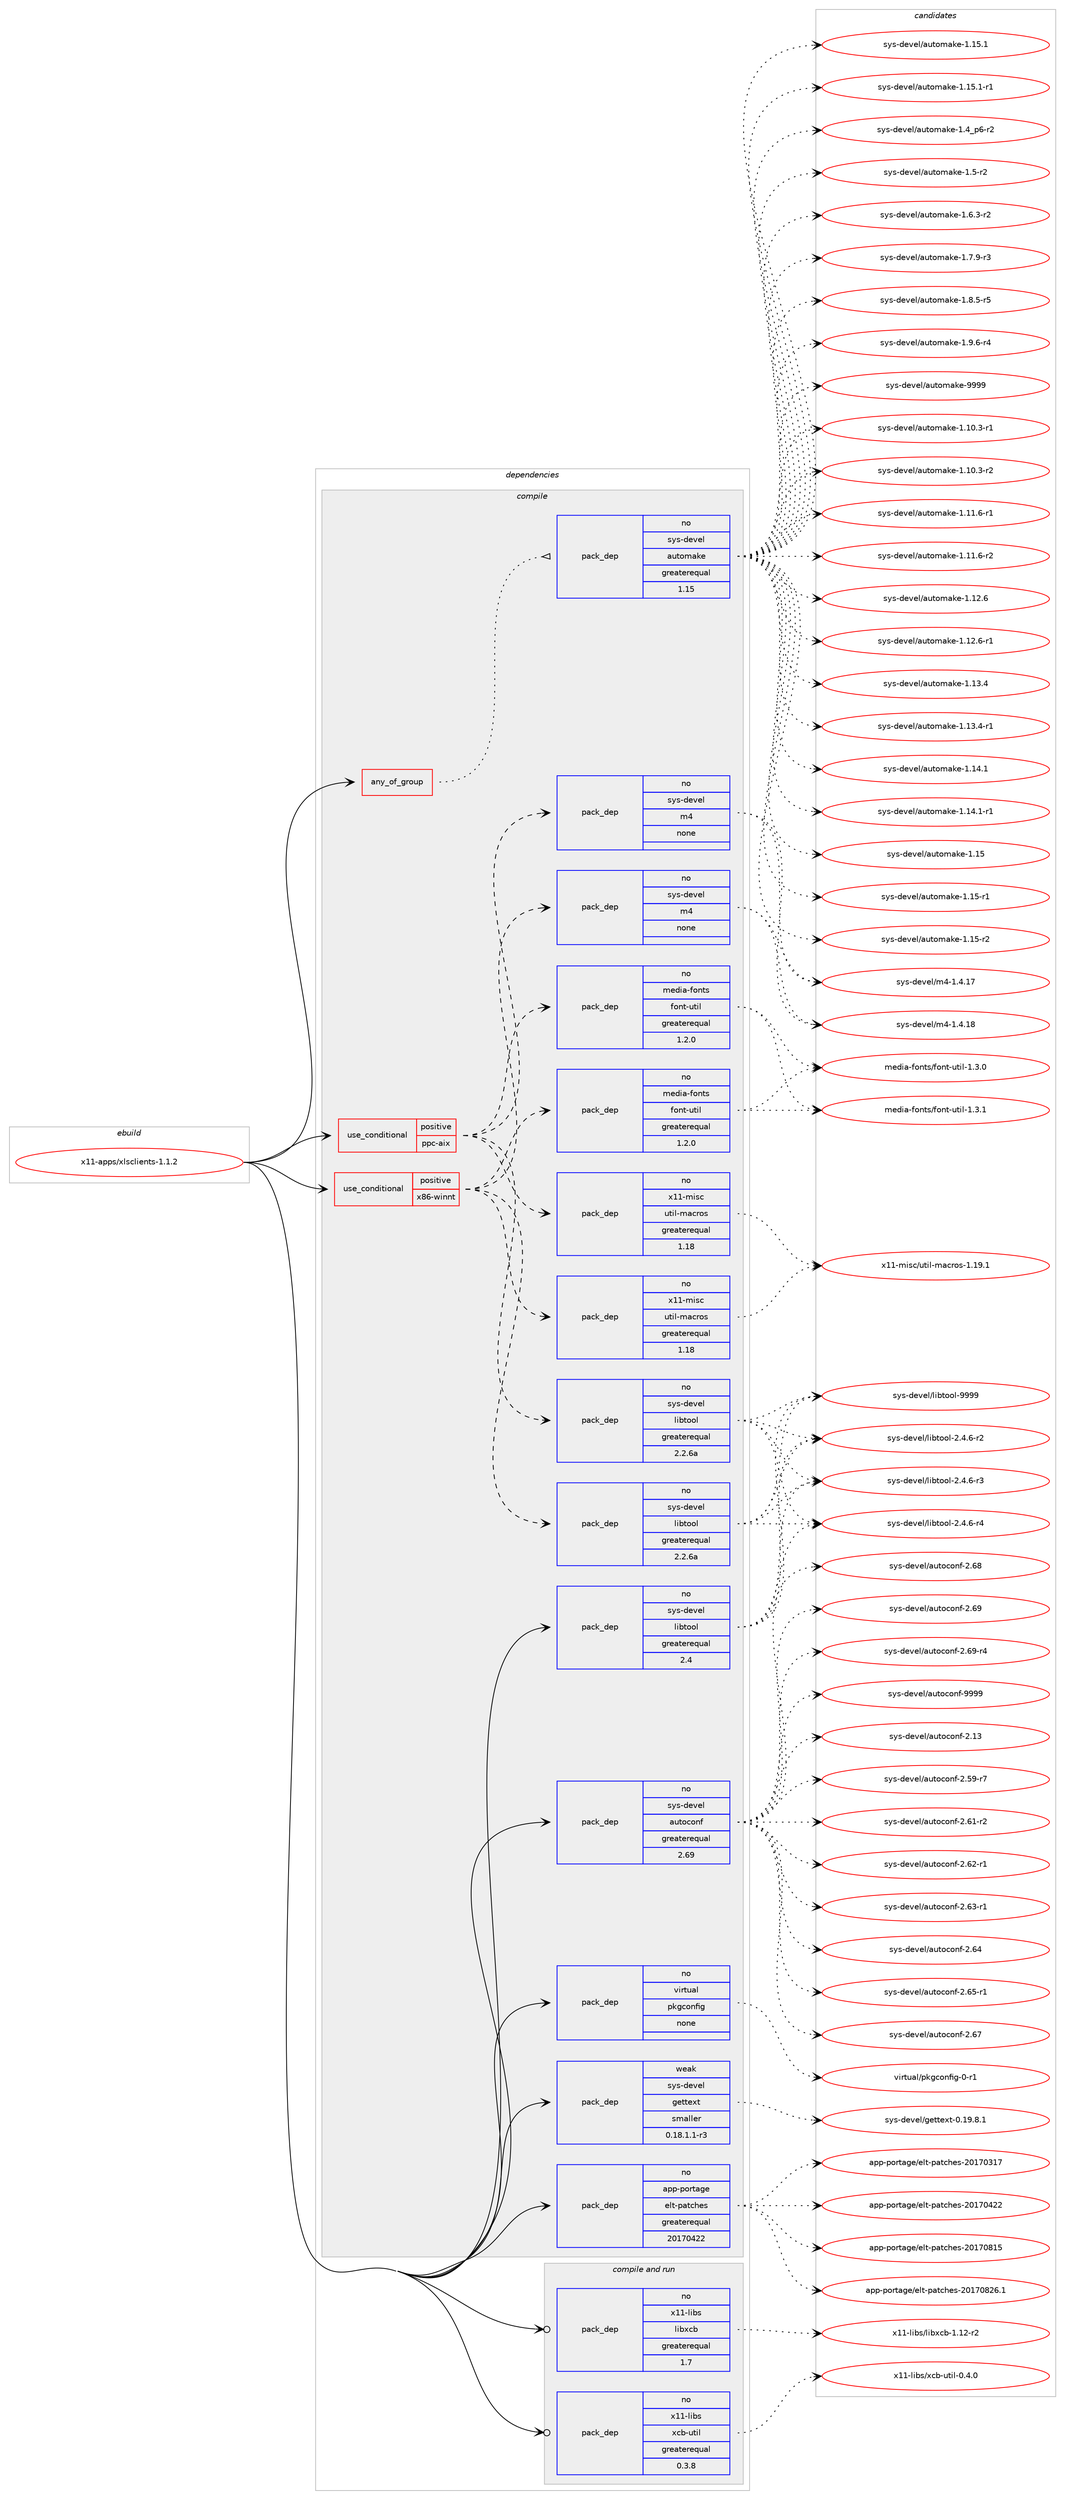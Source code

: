 digraph prolog {

# *************
# Graph options
# *************

newrank=true;
concentrate=true;
compound=true;
graph [rankdir=LR,fontname=Helvetica,fontsize=10,ranksep=1.5];#, ranksep=2.5, nodesep=0.2];
edge  [arrowhead=vee];
node  [fontname=Helvetica,fontsize=10];

# **********
# The ebuild
# **********

subgraph cluster_leftcol {
color=gray;
rank=same;
label=<<i>ebuild</i>>;
id [label="x11-apps/xlsclients-1.1.2", color=red, width=4, href="../x11-apps/xlsclients-1.1.2.svg"];
}

# ****************
# The dependencies
# ****************

subgraph cluster_midcol {
color=gray;
label=<<i>dependencies</i>>;
subgraph cluster_compile {
fillcolor="#eeeeee";
style=filled;
label=<<i>compile</i>>;
subgraph any9078 {
dependency510668 [label=<<TABLE BORDER="0" CELLBORDER="1" CELLSPACING="0" CELLPADDING="4"><TR><TD CELLPADDING="10">any_of_group</TD></TR></TABLE>>, shape=none, color=red];subgraph pack379681 {
dependency510669 [label=<<TABLE BORDER="0" CELLBORDER="1" CELLSPACING="0" CELLPADDING="4" WIDTH="220"><TR><TD ROWSPAN="6" CELLPADDING="30">pack_dep</TD></TR><TR><TD WIDTH="110">no</TD></TR><TR><TD>sys-devel</TD></TR><TR><TD>automake</TD></TR><TR><TD>greaterequal</TD></TR><TR><TD>1.15</TD></TR></TABLE>>, shape=none, color=blue];
}
dependency510668:e -> dependency510669:w [weight=20,style="dotted",arrowhead="oinv"];
}
id:e -> dependency510668:w [weight=20,style="solid",arrowhead="vee"];
subgraph cond121570 {
dependency510670 [label=<<TABLE BORDER="0" CELLBORDER="1" CELLSPACING="0" CELLPADDING="4"><TR><TD ROWSPAN="3" CELLPADDING="10">use_conditional</TD></TR><TR><TD>positive</TD></TR><TR><TD>ppc-aix</TD></TR></TABLE>>, shape=none, color=red];
subgraph pack379682 {
dependency510671 [label=<<TABLE BORDER="0" CELLBORDER="1" CELLSPACING="0" CELLPADDING="4" WIDTH="220"><TR><TD ROWSPAN="6" CELLPADDING="30">pack_dep</TD></TR><TR><TD WIDTH="110">no</TD></TR><TR><TD>sys-devel</TD></TR><TR><TD>libtool</TD></TR><TR><TD>greaterequal</TD></TR><TR><TD>2.2.6a</TD></TR></TABLE>>, shape=none, color=blue];
}
dependency510670:e -> dependency510671:w [weight=20,style="dashed",arrowhead="vee"];
subgraph pack379683 {
dependency510672 [label=<<TABLE BORDER="0" CELLBORDER="1" CELLSPACING="0" CELLPADDING="4" WIDTH="220"><TR><TD ROWSPAN="6" CELLPADDING="30">pack_dep</TD></TR><TR><TD WIDTH="110">no</TD></TR><TR><TD>sys-devel</TD></TR><TR><TD>m4</TD></TR><TR><TD>none</TD></TR><TR><TD></TD></TR></TABLE>>, shape=none, color=blue];
}
dependency510670:e -> dependency510672:w [weight=20,style="dashed",arrowhead="vee"];
subgraph pack379684 {
dependency510673 [label=<<TABLE BORDER="0" CELLBORDER="1" CELLSPACING="0" CELLPADDING="4" WIDTH="220"><TR><TD ROWSPAN="6" CELLPADDING="30">pack_dep</TD></TR><TR><TD WIDTH="110">no</TD></TR><TR><TD>x11-misc</TD></TR><TR><TD>util-macros</TD></TR><TR><TD>greaterequal</TD></TR><TR><TD>1.18</TD></TR></TABLE>>, shape=none, color=blue];
}
dependency510670:e -> dependency510673:w [weight=20,style="dashed",arrowhead="vee"];
subgraph pack379685 {
dependency510674 [label=<<TABLE BORDER="0" CELLBORDER="1" CELLSPACING="0" CELLPADDING="4" WIDTH="220"><TR><TD ROWSPAN="6" CELLPADDING="30">pack_dep</TD></TR><TR><TD WIDTH="110">no</TD></TR><TR><TD>media-fonts</TD></TR><TR><TD>font-util</TD></TR><TR><TD>greaterequal</TD></TR><TR><TD>1.2.0</TD></TR></TABLE>>, shape=none, color=blue];
}
dependency510670:e -> dependency510674:w [weight=20,style="dashed",arrowhead="vee"];
}
id:e -> dependency510670:w [weight=20,style="solid",arrowhead="vee"];
subgraph cond121571 {
dependency510675 [label=<<TABLE BORDER="0" CELLBORDER="1" CELLSPACING="0" CELLPADDING="4"><TR><TD ROWSPAN="3" CELLPADDING="10">use_conditional</TD></TR><TR><TD>positive</TD></TR><TR><TD>x86-winnt</TD></TR></TABLE>>, shape=none, color=red];
subgraph pack379686 {
dependency510676 [label=<<TABLE BORDER="0" CELLBORDER="1" CELLSPACING="0" CELLPADDING="4" WIDTH="220"><TR><TD ROWSPAN="6" CELLPADDING="30">pack_dep</TD></TR><TR><TD WIDTH="110">no</TD></TR><TR><TD>sys-devel</TD></TR><TR><TD>libtool</TD></TR><TR><TD>greaterequal</TD></TR><TR><TD>2.2.6a</TD></TR></TABLE>>, shape=none, color=blue];
}
dependency510675:e -> dependency510676:w [weight=20,style="dashed",arrowhead="vee"];
subgraph pack379687 {
dependency510677 [label=<<TABLE BORDER="0" CELLBORDER="1" CELLSPACING="0" CELLPADDING="4" WIDTH="220"><TR><TD ROWSPAN="6" CELLPADDING="30">pack_dep</TD></TR><TR><TD WIDTH="110">no</TD></TR><TR><TD>sys-devel</TD></TR><TR><TD>m4</TD></TR><TR><TD>none</TD></TR><TR><TD></TD></TR></TABLE>>, shape=none, color=blue];
}
dependency510675:e -> dependency510677:w [weight=20,style="dashed",arrowhead="vee"];
subgraph pack379688 {
dependency510678 [label=<<TABLE BORDER="0" CELLBORDER="1" CELLSPACING="0" CELLPADDING="4" WIDTH="220"><TR><TD ROWSPAN="6" CELLPADDING="30">pack_dep</TD></TR><TR><TD WIDTH="110">no</TD></TR><TR><TD>x11-misc</TD></TR><TR><TD>util-macros</TD></TR><TR><TD>greaterequal</TD></TR><TR><TD>1.18</TD></TR></TABLE>>, shape=none, color=blue];
}
dependency510675:e -> dependency510678:w [weight=20,style="dashed",arrowhead="vee"];
subgraph pack379689 {
dependency510679 [label=<<TABLE BORDER="0" CELLBORDER="1" CELLSPACING="0" CELLPADDING="4" WIDTH="220"><TR><TD ROWSPAN="6" CELLPADDING="30">pack_dep</TD></TR><TR><TD WIDTH="110">no</TD></TR><TR><TD>media-fonts</TD></TR><TR><TD>font-util</TD></TR><TR><TD>greaterequal</TD></TR><TR><TD>1.2.0</TD></TR></TABLE>>, shape=none, color=blue];
}
dependency510675:e -> dependency510679:w [weight=20,style="dashed",arrowhead="vee"];
}
id:e -> dependency510675:w [weight=20,style="solid",arrowhead="vee"];
subgraph pack379690 {
dependency510680 [label=<<TABLE BORDER="0" CELLBORDER="1" CELLSPACING="0" CELLPADDING="4" WIDTH="220"><TR><TD ROWSPAN="6" CELLPADDING="30">pack_dep</TD></TR><TR><TD WIDTH="110">no</TD></TR><TR><TD>app-portage</TD></TR><TR><TD>elt-patches</TD></TR><TR><TD>greaterequal</TD></TR><TR><TD>20170422</TD></TR></TABLE>>, shape=none, color=blue];
}
id:e -> dependency510680:w [weight=20,style="solid",arrowhead="vee"];
subgraph pack379691 {
dependency510681 [label=<<TABLE BORDER="0" CELLBORDER="1" CELLSPACING="0" CELLPADDING="4" WIDTH="220"><TR><TD ROWSPAN="6" CELLPADDING="30">pack_dep</TD></TR><TR><TD WIDTH="110">no</TD></TR><TR><TD>sys-devel</TD></TR><TR><TD>autoconf</TD></TR><TR><TD>greaterequal</TD></TR><TR><TD>2.69</TD></TR></TABLE>>, shape=none, color=blue];
}
id:e -> dependency510681:w [weight=20,style="solid",arrowhead="vee"];
subgraph pack379692 {
dependency510682 [label=<<TABLE BORDER="0" CELLBORDER="1" CELLSPACING="0" CELLPADDING="4" WIDTH="220"><TR><TD ROWSPAN="6" CELLPADDING="30">pack_dep</TD></TR><TR><TD WIDTH="110">no</TD></TR><TR><TD>sys-devel</TD></TR><TR><TD>libtool</TD></TR><TR><TD>greaterequal</TD></TR><TR><TD>2.4</TD></TR></TABLE>>, shape=none, color=blue];
}
id:e -> dependency510682:w [weight=20,style="solid",arrowhead="vee"];
subgraph pack379693 {
dependency510683 [label=<<TABLE BORDER="0" CELLBORDER="1" CELLSPACING="0" CELLPADDING="4" WIDTH="220"><TR><TD ROWSPAN="6" CELLPADDING="30">pack_dep</TD></TR><TR><TD WIDTH="110">no</TD></TR><TR><TD>virtual</TD></TR><TR><TD>pkgconfig</TD></TR><TR><TD>none</TD></TR><TR><TD></TD></TR></TABLE>>, shape=none, color=blue];
}
id:e -> dependency510683:w [weight=20,style="solid",arrowhead="vee"];
subgraph pack379694 {
dependency510684 [label=<<TABLE BORDER="0" CELLBORDER="1" CELLSPACING="0" CELLPADDING="4" WIDTH="220"><TR><TD ROWSPAN="6" CELLPADDING="30">pack_dep</TD></TR><TR><TD WIDTH="110">weak</TD></TR><TR><TD>sys-devel</TD></TR><TR><TD>gettext</TD></TR><TR><TD>smaller</TD></TR><TR><TD>0.18.1.1-r3</TD></TR></TABLE>>, shape=none, color=blue];
}
id:e -> dependency510684:w [weight=20,style="solid",arrowhead="vee"];
}
subgraph cluster_compileandrun {
fillcolor="#eeeeee";
style=filled;
label=<<i>compile and run</i>>;
subgraph pack379695 {
dependency510685 [label=<<TABLE BORDER="0" CELLBORDER="1" CELLSPACING="0" CELLPADDING="4" WIDTH="220"><TR><TD ROWSPAN="6" CELLPADDING="30">pack_dep</TD></TR><TR><TD WIDTH="110">no</TD></TR><TR><TD>x11-libs</TD></TR><TR><TD>libxcb</TD></TR><TR><TD>greaterequal</TD></TR><TR><TD>1.7</TD></TR></TABLE>>, shape=none, color=blue];
}
id:e -> dependency510685:w [weight=20,style="solid",arrowhead="odotvee"];
subgraph pack379696 {
dependency510686 [label=<<TABLE BORDER="0" CELLBORDER="1" CELLSPACING="0" CELLPADDING="4" WIDTH="220"><TR><TD ROWSPAN="6" CELLPADDING="30">pack_dep</TD></TR><TR><TD WIDTH="110">no</TD></TR><TR><TD>x11-libs</TD></TR><TR><TD>xcb-util</TD></TR><TR><TD>greaterequal</TD></TR><TR><TD>0.3.8</TD></TR></TABLE>>, shape=none, color=blue];
}
id:e -> dependency510686:w [weight=20,style="solid",arrowhead="odotvee"];
}
subgraph cluster_run {
fillcolor="#eeeeee";
style=filled;
label=<<i>run</i>>;
}
}

# **************
# The candidates
# **************

subgraph cluster_choices {
rank=same;
color=gray;
label=<<i>candidates</i>>;

subgraph choice379681 {
color=black;
nodesep=1;
choice11512111545100101118101108479711711611110997107101454946494846514511449 [label="sys-devel/automake-1.10.3-r1", color=red, width=4,href="../sys-devel/automake-1.10.3-r1.svg"];
choice11512111545100101118101108479711711611110997107101454946494846514511450 [label="sys-devel/automake-1.10.3-r2", color=red, width=4,href="../sys-devel/automake-1.10.3-r2.svg"];
choice11512111545100101118101108479711711611110997107101454946494946544511449 [label="sys-devel/automake-1.11.6-r1", color=red, width=4,href="../sys-devel/automake-1.11.6-r1.svg"];
choice11512111545100101118101108479711711611110997107101454946494946544511450 [label="sys-devel/automake-1.11.6-r2", color=red, width=4,href="../sys-devel/automake-1.11.6-r2.svg"];
choice1151211154510010111810110847971171161111099710710145494649504654 [label="sys-devel/automake-1.12.6", color=red, width=4,href="../sys-devel/automake-1.12.6.svg"];
choice11512111545100101118101108479711711611110997107101454946495046544511449 [label="sys-devel/automake-1.12.6-r1", color=red, width=4,href="../sys-devel/automake-1.12.6-r1.svg"];
choice1151211154510010111810110847971171161111099710710145494649514652 [label="sys-devel/automake-1.13.4", color=red, width=4,href="../sys-devel/automake-1.13.4.svg"];
choice11512111545100101118101108479711711611110997107101454946495146524511449 [label="sys-devel/automake-1.13.4-r1", color=red, width=4,href="../sys-devel/automake-1.13.4-r1.svg"];
choice1151211154510010111810110847971171161111099710710145494649524649 [label="sys-devel/automake-1.14.1", color=red, width=4,href="../sys-devel/automake-1.14.1.svg"];
choice11512111545100101118101108479711711611110997107101454946495246494511449 [label="sys-devel/automake-1.14.1-r1", color=red, width=4,href="../sys-devel/automake-1.14.1-r1.svg"];
choice115121115451001011181011084797117116111109971071014549464953 [label="sys-devel/automake-1.15", color=red, width=4,href="../sys-devel/automake-1.15.svg"];
choice1151211154510010111810110847971171161111099710710145494649534511449 [label="sys-devel/automake-1.15-r1", color=red, width=4,href="../sys-devel/automake-1.15-r1.svg"];
choice1151211154510010111810110847971171161111099710710145494649534511450 [label="sys-devel/automake-1.15-r2", color=red, width=4,href="../sys-devel/automake-1.15-r2.svg"];
choice1151211154510010111810110847971171161111099710710145494649534649 [label="sys-devel/automake-1.15.1", color=red, width=4,href="../sys-devel/automake-1.15.1.svg"];
choice11512111545100101118101108479711711611110997107101454946495346494511449 [label="sys-devel/automake-1.15.1-r1", color=red, width=4,href="../sys-devel/automake-1.15.1-r1.svg"];
choice115121115451001011181011084797117116111109971071014549465295112544511450 [label="sys-devel/automake-1.4_p6-r2", color=red, width=4,href="../sys-devel/automake-1.4_p6-r2.svg"];
choice11512111545100101118101108479711711611110997107101454946534511450 [label="sys-devel/automake-1.5-r2", color=red, width=4,href="../sys-devel/automake-1.5-r2.svg"];
choice115121115451001011181011084797117116111109971071014549465446514511450 [label="sys-devel/automake-1.6.3-r2", color=red, width=4,href="../sys-devel/automake-1.6.3-r2.svg"];
choice115121115451001011181011084797117116111109971071014549465546574511451 [label="sys-devel/automake-1.7.9-r3", color=red, width=4,href="../sys-devel/automake-1.7.9-r3.svg"];
choice115121115451001011181011084797117116111109971071014549465646534511453 [label="sys-devel/automake-1.8.5-r5", color=red, width=4,href="../sys-devel/automake-1.8.5-r5.svg"];
choice115121115451001011181011084797117116111109971071014549465746544511452 [label="sys-devel/automake-1.9.6-r4", color=red, width=4,href="../sys-devel/automake-1.9.6-r4.svg"];
choice115121115451001011181011084797117116111109971071014557575757 [label="sys-devel/automake-9999", color=red, width=4,href="../sys-devel/automake-9999.svg"];
dependency510669:e -> choice11512111545100101118101108479711711611110997107101454946494846514511449:w [style=dotted,weight="100"];
dependency510669:e -> choice11512111545100101118101108479711711611110997107101454946494846514511450:w [style=dotted,weight="100"];
dependency510669:e -> choice11512111545100101118101108479711711611110997107101454946494946544511449:w [style=dotted,weight="100"];
dependency510669:e -> choice11512111545100101118101108479711711611110997107101454946494946544511450:w [style=dotted,weight="100"];
dependency510669:e -> choice1151211154510010111810110847971171161111099710710145494649504654:w [style=dotted,weight="100"];
dependency510669:e -> choice11512111545100101118101108479711711611110997107101454946495046544511449:w [style=dotted,weight="100"];
dependency510669:e -> choice1151211154510010111810110847971171161111099710710145494649514652:w [style=dotted,weight="100"];
dependency510669:e -> choice11512111545100101118101108479711711611110997107101454946495146524511449:w [style=dotted,weight="100"];
dependency510669:e -> choice1151211154510010111810110847971171161111099710710145494649524649:w [style=dotted,weight="100"];
dependency510669:e -> choice11512111545100101118101108479711711611110997107101454946495246494511449:w [style=dotted,weight="100"];
dependency510669:e -> choice115121115451001011181011084797117116111109971071014549464953:w [style=dotted,weight="100"];
dependency510669:e -> choice1151211154510010111810110847971171161111099710710145494649534511449:w [style=dotted,weight="100"];
dependency510669:e -> choice1151211154510010111810110847971171161111099710710145494649534511450:w [style=dotted,weight="100"];
dependency510669:e -> choice1151211154510010111810110847971171161111099710710145494649534649:w [style=dotted,weight="100"];
dependency510669:e -> choice11512111545100101118101108479711711611110997107101454946495346494511449:w [style=dotted,weight="100"];
dependency510669:e -> choice115121115451001011181011084797117116111109971071014549465295112544511450:w [style=dotted,weight="100"];
dependency510669:e -> choice11512111545100101118101108479711711611110997107101454946534511450:w [style=dotted,weight="100"];
dependency510669:e -> choice115121115451001011181011084797117116111109971071014549465446514511450:w [style=dotted,weight="100"];
dependency510669:e -> choice115121115451001011181011084797117116111109971071014549465546574511451:w [style=dotted,weight="100"];
dependency510669:e -> choice115121115451001011181011084797117116111109971071014549465646534511453:w [style=dotted,weight="100"];
dependency510669:e -> choice115121115451001011181011084797117116111109971071014549465746544511452:w [style=dotted,weight="100"];
dependency510669:e -> choice115121115451001011181011084797117116111109971071014557575757:w [style=dotted,weight="100"];
}
subgraph choice379682 {
color=black;
nodesep=1;
choice1151211154510010111810110847108105981161111111084550465246544511450 [label="sys-devel/libtool-2.4.6-r2", color=red, width=4,href="../sys-devel/libtool-2.4.6-r2.svg"];
choice1151211154510010111810110847108105981161111111084550465246544511451 [label="sys-devel/libtool-2.4.6-r3", color=red, width=4,href="../sys-devel/libtool-2.4.6-r3.svg"];
choice1151211154510010111810110847108105981161111111084550465246544511452 [label="sys-devel/libtool-2.4.6-r4", color=red, width=4,href="../sys-devel/libtool-2.4.6-r4.svg"];
choice1151211154510010111810110847108105981161111111084557575757 [label="sys-devel/libtool-9999", color=red, width=4,href="../sys-devel/libtool-9999.svg"];
dependency510671:e -> choice1151211154510010111810110847108105981161111111084550465246544511450:w [style=dotted,weight="100"];
dependency510671:e -> choice1151211154510010111810110847108105981161111111084550465246544511451:w [style=dotted,weight="100"];
dependency510671:e -> choice1151211154510010111810110847108105981161111111084550465246544511452:w [style=dotted,weight="100"];
dependency510671:e -> choice1151211154510010111810110847108105981161111111084557575757:w [style=dotted,weight="100"];
}
subgraph choice379683 {
color=black;
nodesep=1;
choice11512111545100101118101108471095245494652464955 [label="sys-devel/m4-1.4.17", color=red, width=4,href="../sys-devel/m4-1.4.17.svg"];
choice11512111545100101118101108471095245494652464956 [label="sys-devel/m4-1.4.18", color=red, width=4,href="../sys-devel/m4-1.4.18.svg"];
dependency510672:e -> choice11512111545100101118101108471095245494652464955:w [style=dotted,weight="100"];
dependency510672:e -> choice11512111545100101118101108471095245494652464956:w [style=dotted,weight="100"];
}
subgraph choice379684 {
color=black;
nodesep=1;
choice120494945109105115994711711610510845109979911411111545494649574649 [label="x11-misc/util-macros-1.19.1", color=red, width=4,href="../x11-misc/util-macros-1.19.1.svg"];
dependency510673:e -> choice120494945109105115994711711610510845109979911411111545494649574649:w [style=dotted,weight="100"];
}
subgraph choice379685 {
color=black;
nodesep=1;
choice10910110010597451021111101161154710211111011645117116105108454946514648 [label="media-fonts/font-util-1.3.0", color=red, width=4,href="../media-fonts/font-util-1.3.0.svg"];
choice10910110010597451021111101161154710211111011645117116105108454946514649 [label="media-fonts/font-util-1.3.1", color=red, width=4,href="../media-fonts/font-util-1.3.1.svg"];
dependency510674:e -> choice10910110010597451021111101161154710211111011645117116105108454946514648:w [style=dotted,weight="100"];
dependency510674:e -> choice10910110010597451021111101161154710211111011645117116105108454946514649:w [style=dotted,weight="100"];
}
subgraph choice379686 {
color=black;
nodesep=1;
choice1151211154510010111810110847108105981161111111084550465246544511450 [label="sys-devel/libtool-2.4.6-r2", color=red, width=4,href="../sys-devel/libtool-2.4.6-r2.svg"];
choice1151211154510010111810110847108105981161111111084550465246544511451 [label="sys-devel/libtool-2.4.6-r3", color=red, width=4,href="../sys-devel/libtool-2.4.6-r3.svg"];
choice1151211154510010111810110847108105981161111111084550465246544511452 [label="sys-devel/libtool-2.4.6-r4", color=red, width=4,href="../sys-devel/libtool-2.4.6-r4.svg"];
choice1151211154510010111810110847108105981161111111084557575757 [label="sys-devel/libtool-9999", color=red, width=4,href="../sys-devel/libtool-9999.svg"];
dependency510676:e -> choice1151211154510010111810110847108105981161111111084550465246544511450:w [style=dotted,weight="100"];
dependency510676:e -> choice1151211154510010111810110847108105981161111111084550465246544511451:w [style=dotted,weight="100"];
dependency510676:e -> choice1151211154510010111810110847108105981161111111084550465246544511452:w [style=dotted,weight="100"];
dependency510676:e -> choice1151211154510010111810110847108105981161111111084557575757:w [style=dotted,weight="100"];
}
subgraph choice379687 {
color=black;
nodesep=1;
choice11512111545100101118101108471095245494652464955 [label="sys-devel/m4-1.4.17", color=red, width=4,href="../sys-devel/m4-1.4.17.svg"];
choice11512111545100101118101108471095245494652464956 [label="sys-devel/m4-1.4.18", color=red, width=4,href="../sys-devel/m4-1.4.18.svg"];
dependency510677:e -> choice11512111545100101118101108471095245494652464955:w [style=dotted,weight="100"];
dependency510677:e -> choice11512111545100101118101108471095245494652464956:w [style=dotted,weight="100"];
}
subgraph choice379688 {
color=black;
nodesep=1;
choice120494945109105115994711711610510845109979911411111545494649574649 [label="x11-misc/util-macros-1.19.1", color=red, width=4,href="../x11-misc/util-macros-1.19.1.svg"];
dependency510678:e -> choice120494945109105115994711711610510845109979911411111545494649574649:w [style=dotted,weight="100"];
}
subgraph choice379689 {
color=black;
nodesep=1;
choice10910110010597451021111101161154710211111011645117116105108454946514648 [label="media-fonts/font-util-1.3.0", color=red, width=4,href="../media-fonts/font-util-1.3.0.svg"];
choice10910110010597451021111101161154710211111011645117116105108454946514649 [label="media-fonts/font-util-1.3.1", color=red, width=4,href="../media-fonts/font-util-1.3.1.svg"];
dependency510679:e -> choice10910110010597451021111101161154710211111011645117116105108454946514648:w [style=dotted,weight="100"];
dependency510679:e -> choice10910110010597451021111101161154710211111011645117116105108454946514649:w [style=dotted,weight="100"];
}
subgraph choice379690 {
color=black;
nodesep=1;
choice97112112451121111141169710310147101108116451129711699104101115455048495548514955 [label="app-portage/elt-patches-20170317", color=red, width=4,href="../app-portage/elt-patches-20170317.svg"];
choice97112112451121111141169710310147101108116451129711699104101115455048495548525050 [label="app-portage/elt-patches-20170422", color=red, width=4,href="../app-portage/elt-patches-20170422.svg"];
choice97112112451121111141169710310147101108116451129711699104101115455048495548564953 [label="app-portage/elt-patches-20170815", color=red, width=4,href="../app-portage/elt-patches-20170815.svg"];
choice971121124511211111411697103101471011081164511297116991041011154550484955485650544649 [label="app-portage/elt-patches-20170826.1", color=red, width=4,href="../app-portage/elt-patches-20170826.1.svg"];
dependency510680:e -> choice97112112451121111141169710310147101108116451129711699104101115455048495548514955:w [style=dotted,weight="100"];
dependency510680:e -> choice97112112451121111141169710310147101108116451129711699104101115455048495548525050:w [style=dotted,weight="100"];
dependency510680:e -> choice97112112451121111141169710310147101108116451129711699104101115455048495548564953:w [style=dotted,weight="100"];
dependency510680:e -> choice971121124511211111411697103101471011081164511297116991041011154550484955485650544649:w [style=dotted,weight="100"];
}
subgraph choice379691 {
color=black;
nodesep=1;
choice115121115451001011181011084797117116111991111101024550464951 [label="sys-devel/autoconf-2.13", color=red, width=4,href="../sys-devel/autoconf-2.13.svg"];
choice1151211154510010111810110847971171161119911111010245504653574511455 [label="sys-devel/autoconf-2.59-r7", color=red, width=4,href="../sys-devel/autoconf-2.59-r7.svg"];
choice1151211154510010111810110847971171161119911111010245504654494511450 [label="sys-devel/autoconf-2.61-r2", color=red, width=4,href="../sys-devel/autoconf-2.61-r2.svg"];
choice1151211154510010111810110847971171161119911111010245504654504511449 [label="sys-devel/autoconf-2.62-r1", color=red, width=4,href="../sys-devel/autoconf-2.62-r1.svg"];
choice1151211154510010111810110847971171161119911111010245504654514511449 [label="sys-devel/autoconf-2.63-r1", color=red, width=4,href="../sys-devel/autoconf-2.63-r1.svg"];
choice115121115451001011181011084797117116111991111101024550465452 [label="sys-devel/autoconf-2.64", color=red, width=4,href="../sys-devel/autoconf-2.64.svg"];
choice1151211154510010111810110847971171161119911111010245504654534511449 [label="sys-devel/autoconf-2.65-r1", color=red, width=4,href="../sys-devel/autoconf-2.65-r1.svg"];
choice115121115451001011181011084797117116111991111101024550465455 [label="sys-devel/autoconf-2.67", color=red, width=4,href="../sys-devel/autoconf-2.67.svg"];
choice115121115451001011181011084797117116111991111101024550465456 [label="sys-devel/autoconf-2.68", color=red, width=4,href="../sys-devel/autoconf-2.68.svg"];
choice115121115451001011181011084797117116111991111101024550465457 [label="sys-devel/autoconf-2.69", color=red, width=4,href="../sys-devel/autoconf-2.69.svg"];
choice1151211154510010111810110847971171161119911111010245504654574511452 [label="sys-devel/autoconf-2.69-r4", color=red, width=4,href="../sys-devel/autoconf-2.69-r4.svg"];
choice115121115451001011181011084797117116111991111101024557575757 [label="sys-devel/autoconf-9999", color=red, width=4,href="../sys-devel/autoconf-9999.svg"];
dependency510681:e -> choice115121115451001011181011084797117116111991111101024550464951:w [style=dotted,weight="100"];
dependency510681:e -> choice1151211154510010111810110847971171161119911111010245504653574511455:w [style=dotted,weight="100"];
dependency510681:e -> choice1151211154510010111810110847971171161119911111010245504654494511450:w [style=dotted,weight="100"];
dependency510681:e -> choice1151211154510010111810110847971171161119911111010245504654504511449:w [style=dotted,weight="100"];
dependency510681:e -> choice1151211154510010111810110847971171161119911111010245504654514511449:w [style=dotted,weight="100"];
dependency510681:e -> choice115121115451001011181011084797117116111991111101024550465452:w [style=dotted,weight="100"];
dependency510681:e -> choice1151211154510010111810110847971171161119911111010245504654534511449:w [style=dotted,weight="100"];
dependency510681:e -> choice115121115451001011181011084797117116111991111101024550465455:w [style=dotted,weight="100"];
dependency510681:e -> choice115121115451001011181011084797117116111991111101024550465456:w [style=dotted,weight="100"];
dependency510681:e -> choice115121115451001011181011084797117116111991111101024550465457:w [style=dotted,weight="100"];
dependency510681:e -> choice1151211154510010111810110847971171161119911111010245504654574511452:w [style=dotted,weight="100"];
dependency510681:e -> choice115121115451001011181011084797117116111991111101024557575757:w [style=dotted,weight="100"];
}
subgraph choice379692 {
color=black;
nodesep=1;
choice1151211154510010111810110847108105981161111111084550465246544511450 [label="sys-devel/libtool-2.4.6-r2", color=red, width=4,href="../sys-devel/libtool-2.4.6-r2.svg"];
choice1151211154510010111810110847108105981161111111084550465246544511451 [label="sys-devel/libtool-2.4.6-r3", color=red, width=4,href="../sys-devel/libtool-2.4.6-r3.svg"];
choice1151211154510010111810110847108105981161111111084550465246544511452 [label="sys-devel/libtool-2.4.6-r4", color=red, width=4,href="../sys-devel/libtool-2.4.6-r4.svg"];
choice1151211154510010111810110847108105981161111111084557575757 [label="sys-devel/libtool-9999", color=red, width=4,href="../sys-devel/libtool-9999.svg"];
dependency510682:e -> choice1151211154510010111810110847108105981161111111084550465246544511450:w [style=dotted,weight="100"];
dependency510682:e -> choice1151211154510010111810110847108105981161111111084550465246544511451:w [style=dotted,weight="100"];
dependency510682:e -> choice1151211154510010111810110847108105981161111111084550465246544511452:w [style=dotted,weight="100"];
dependency510682:e -> choice1151211154510010111810110847108105981161111111084557575757:w [style=dotted,weight="100"];
}
subgraph choice379693 {
color=black;
nodesep=1;
choice11810511411611797108471121071039911111010210510345484511449 [label="virtual/pkgconfig-0-r1", color=red, width=4,href="../virtual/pkgconfig-0-r1.svg"];
dependency510683:e -> choice11810511411611797108471121071039911111010210510345484511449:w [style=dotted,weight="100"];
}
subgraph choice379694 {
color=black;
nodesep=1;
choice1151211154510010111810110847103101116116101120116454846495746564649 [label="sys-devel/gettext-0.19.8.1", color=red, width=4,href="../sys-devel/gettext-0.19.8.1.svg"];
dependency510684:e -> choice1151211154510010111810110847103101116116101120116454846495746564649:w [style=dotted,weight="100"];
}
subgraph choice379695 {
color=black;
nodesep=1;
choice120494945108105981154710810598120999845494649504511450 [label="x11-libs/libxcb-1.12-r2", color=red, width=4,href="../x11-libs/libxcb-1.12-r2.svg"];
dependency510685:e -> choice120494945108105981154710810598120999845494649504511450:w [style=dotted,weight="100"];
}
subgraph choice379696 {
color=black;
nodesep=1;
choice1204949451081059811547120999845117116105108454846524648 [label="x11-libs/xcb-util-0.4.0", color=red, width=4,href="../x11-libs/xcb-util-0.4.0.svg"];
dependency510686:e -> choice1204949451081059811547120999845117116105108454846524648:w [style=dotted,weight="100"];
}
}

}
